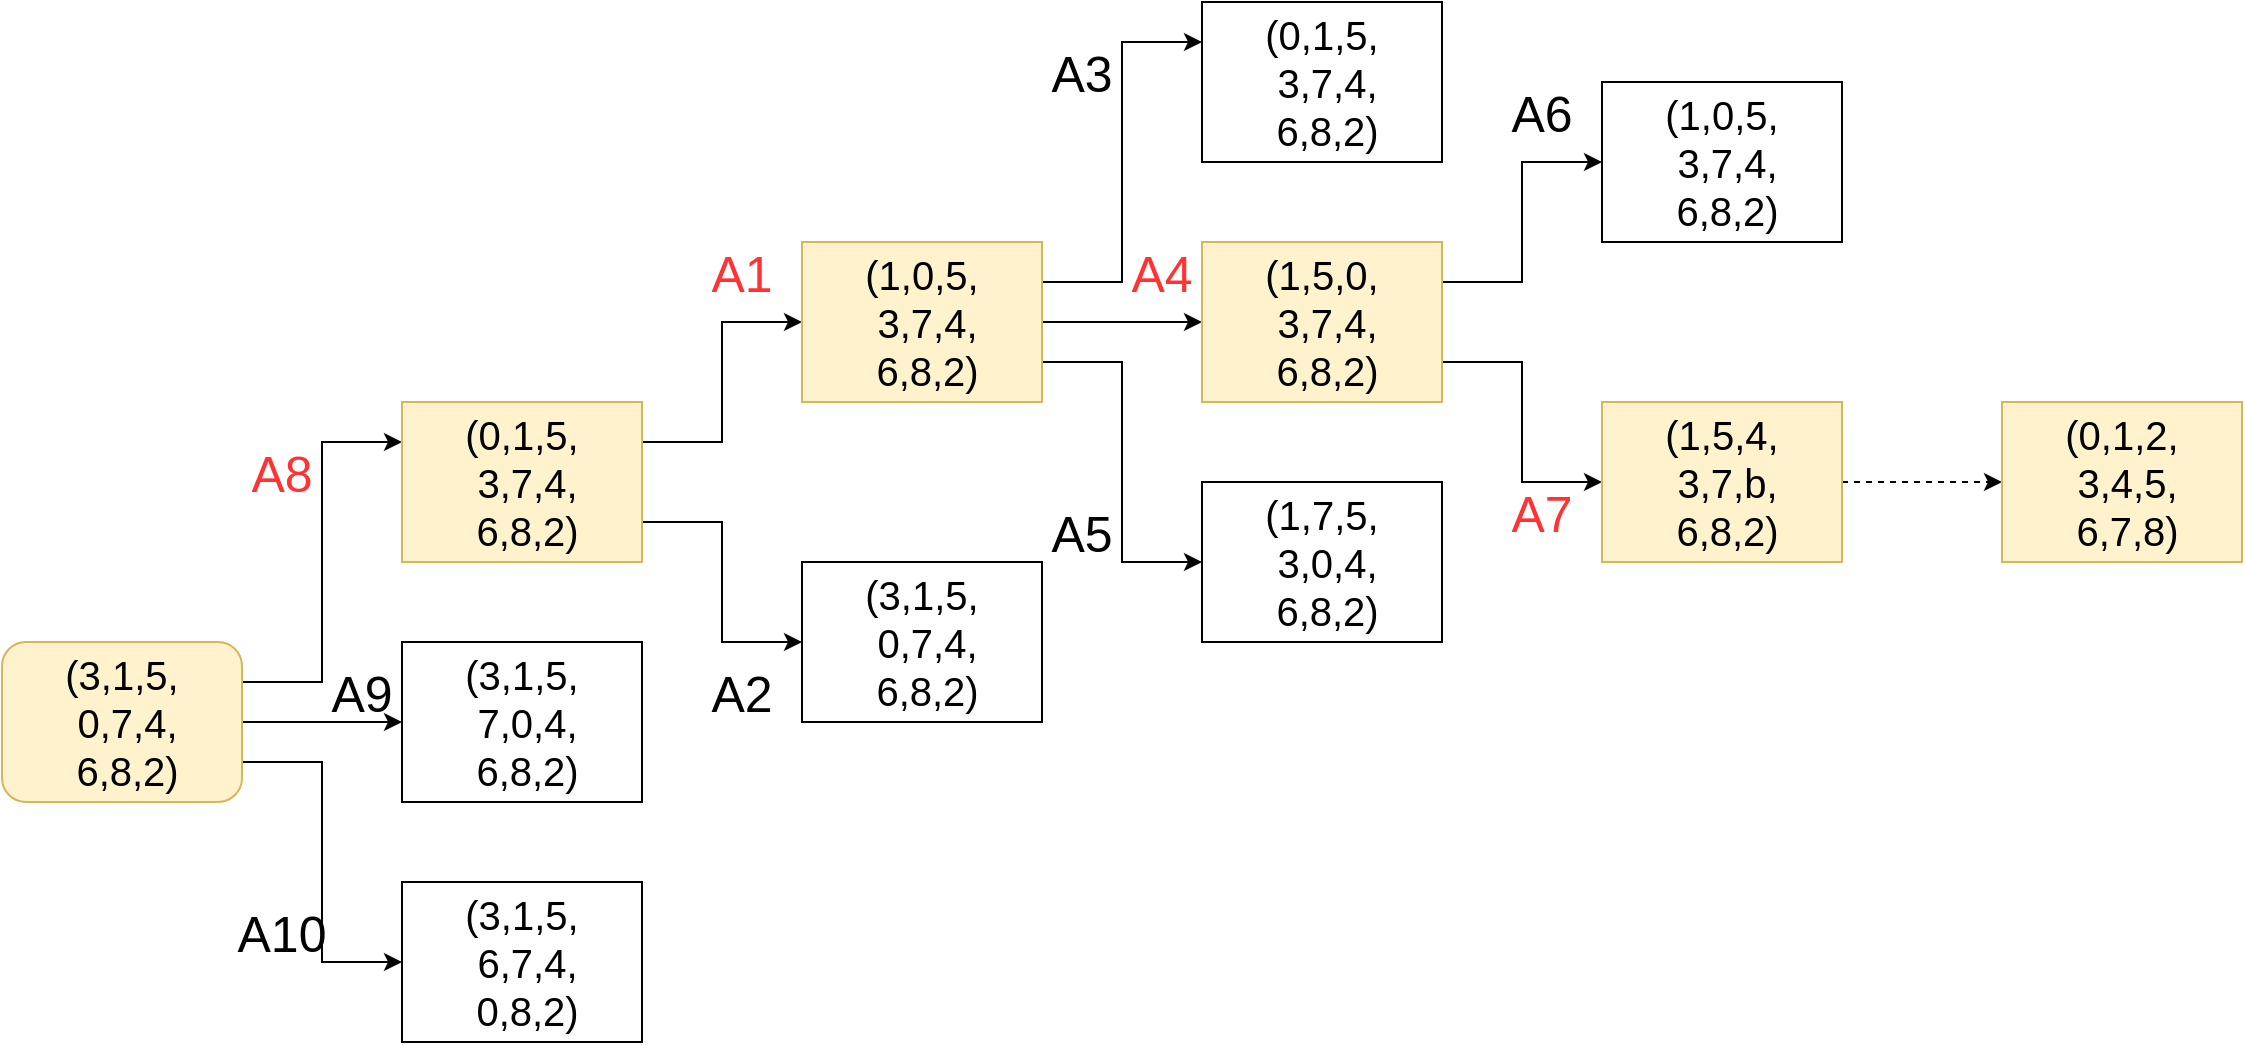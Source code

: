 <mxfile version="17.1.3" type="device"><diagram id="tVRW4Vc5YFkDDZ-vEfjd" name="Page-1"><mxGraphModel dx="1422" dy="743" grid="1" gridSize="10" guides="1" tooltips="1" connect="1" arrows="1" fold="1" page="1" pageScale="1" pageWidth="1169" pageHeight="827" math="0" shadow="0"><root><mxCell id="0"/><mxCell id="1" parent="0"/><mxCell id="ZlpEJZQPKmOikZEM-X-H-12" style="edgeStyle=orthogonalEdgeStyle;rounded=0;orthogonalLoop=1;jettySize=auto;html=1;exitX=1;exitY=0.25;exitDx=0;exitDy=0;entryX=0;entryY=0.25;entryDx=0;entryDy=0;fontSize=20;fontColor=#000000;" edge="1" parent="1" source="4pA_07dRnB1mosAuriCw-1" target="ZlpEJZQPKmOikZEM-X-H-2"><mxGeometry relative="1" as="geometry"/></mxCell><mxCell id="ZlpEJZQPKmOikZEM-X-H-13" style="edgeStyle=orthogonalEdgeStyle;rounded=0;orthogonalLoop=1;jettySize=auto;html=1;exitX=1;exitY=0.5;exitDx=0;exitDy=0;entryX=0;entryY=0.5;entryDx=0;entryDy=0;fontSize=20;fontColor=#000000;" edge="1" parent="1" source="4pA_07dRnB1mosAuriCw-1" target="ZlpEJZQPKmOikZEM-X-H-3"><mxGeometry relative="1" as="geometry"/></mxCell><mxCell id="ZlpEJZQPKmOikZEM-X-H-14" style="edgeStyle=orthogonalEdgeStyle;rounded=0;orthogonalLoop=1;jettySize=auto;html=1;exitX=1;exitY=0.75;exitDx=0;exitDy=0;entryX=0;entryY=0.5;entryDx=0;entryDy=0;fontSize=20;fontColor=#000000;" edge="1" parent="1" source="4pA_07dRnB1mosAuriCw-1" target="ZlpEJZQPKmOikZEM-X-H-4"><mxGeometry relative="1" as="geometry"/></mxCell><mxCell id="4pA_07dRnB1mosAuriCw-1" value="(3,1,5,&lt;br style=&quot;font-size: 20px&quot;&gt;&amp;nbsp;0,7,4,&lt;br style=&quot;font-size: 20px&quot;&gt;&amp;nbsp;6,8,2)" style="rounded=1;whiteSpace=wrap;html=1;fontSize=20;fillColor=#fff2cc;strokeColor=#d6b656;" parent="1" vertex="1"><mxGeometry x="40" y="400" width="120" height="80" as="geometry"/></mxCell><mxCell id="4pA_07dRnB1mosAuriCw-60" value="A8" style="text;html=1;strokeColor=none;fillColor=none;align=center;verticalAlign=middle;whiteSpace=wrap;rounded=0;fontSize=25;fontColor=#FF3333;" parent="1" vertex="1"><mxGeometry x="150" y="300" width="60" height="30" as="geometry"/></mxCell><mxCell id="4pA_07dRnB1mosAuriCw-61" value="A9" style="text;html=1;strokeColor=none;fillColor=none;align=center;verticalAlign=middle;whiteSpace=wrap;rounded=0;fontSize=25;" parent="1" vertex="1"><mxGeometry x="190" y="410" width="60" height="30" as="geometry"/></mxCell><mxCell id="ZlpEJZQPKmOikZEM-X-H-15" style="edgeStyle=orthogonalEdgeStyle;rounded=0;orthogonalLoop=1;jettySize=auto;html=1;exitX=1;exitY=0.25;exitDx=0;exitDy=0;fontSize=20;fontColor=#000000;" edge="1" parent="1" source="ZlpEJZQPKmOikZEM-X-H-2" target="ZlpEJZQPKmOikZEM-X-H-5"><mxGeometry relative="1" as="geometry"/></mxCell><mxCell id="ZlpEJZQPKmOikZEM-X-H-16" style="edgeStyle=orthogonalEdgeStyle;rounded=0;orthogonalLoop=1;jettySize=auto;html=1;exitX=1;exitY=0.75;exitDx=0;exitDy=0;entryX=0;entryY=0.5;entryDx=0;entryDy=0;fontSize=20;fontColor=#000000;" edge="1" parent="1" source="ZlpEJZQPKmOikZEM-X-H-2" target="ZlpEJZQPKmOikZEM-X-H-6"><mxGeometry relative="1" as="geometry"/></mxCell><mxCell id="ZlpEJZQPKmOikZEM-X-H-2" value="(0,1,5,&lt;br style=&quot;font-size: 20px&quot;&gt;&amp;nbsp;3,7,4,&lt;br style=&quot;font-size: 20px&quot;&gt;&amp;nbsp;6,8,2)" style="rounded=1;whiteSpace=wrap;html=1;fontSize=20;arcSize=0;fillColor=#fff2cc;strokeColor=#d6b656;" vertex="1" parent="1"><mxGeometry x="240" y="280" width="120" height="80" as="geometry"/></mxCell><mxCell id="ZlpEJZQPKmOikZEM-X-H-3" value="(3,1,5,&lt;br style=&quot;font-size: 20px&quot;&gt;&amp;nbsp;7,0,4,&lt;br style=&quot;font-size: 20px&quot;&gt;&amp;nbsp;6,8,2)" style="rounded=1;whiteSpace=wrap;html=1;fontSize=20;arcSize=0;" vertex="1" parent="1"><mxGeometry x="240" y="400" width="120" height="80" as="geometry"/></mxCell><mxCell id="ZlpEJZQPKmOikZEM-X-H-4" value="(3,1,5,&lt;br style=&quot;font-size: 20px&quot;&gt;&amp;nbsp;6,7,4,&lt;br style=&quot;font-size: 20px&quot;&gt;&amp;nbsp;0,8,2)" style="rounded=1;whiteSpace=wrap;html=1;fontSize=20;arcSize=0;" vertex="1" parent="1"><mxGeometry x="240" y="520" width="120" height="80" as="geometry"/></mxCell><mxCell id="ZlpEJZQPKmOikZEM-X-H-17" style="edgeStyle=orthogonalEdgeStyle;rounded=0;orthogonalLoop=1;jettySize=auto;html=1;exitX=1;exitY=0.25;exitDx=0;exitDy=0;entryX=0;entryY=0.25;entryDx=0;entryDy=0;fontSize=20;fontColor=#000000;" edge="1" parent="1" source="ZlpEJZQPKmOikZEM-X-H-5" target="ZlpEJZQPKmOikZEM-X-H-7"><mxGeometry relative="1" as="geometry"/></mxCell><mxCell id="ZlpEJZQPKmOikZEM-X-H-18" style="edgeStyle=orthogonalEdgeStyle;rounded=0;orthogonalLoop=1;jettySize=auto;html=1;exitX=1;exitY=0.5;exitDx=0;exitDy=0;entryX=0;entryY=0.5;entryDx=0;entryDy=0;fontSize=20;fontColor=#000000;" edge="1" parent="1" source="ZlpEJZQPKmOikZEM-X-H-5" target="ZlpEJZQPKmOikZEM-X-H-8"><mxGeometry relative="1" as="geometry"/></mxCell><mxCell id="ZlpEJZQPKmOikZEM-X-H-19" style="edgeStyle=orthogonalEdgeStyle;rounded=0;orthogonalLoop=1;jettySize=auto;html=1;exitX=1;exitY=0.75;exitDx=0;exitDy=0;entryX=0;entryY=0.5;entryDx=0;entryDy=0;fontSize=20;fontColor=#000000;" edge="1" parent="1" source="ZlpEJZQPKmOikZEM-X-H-5" target="ZlpEJZQPKmOikZEM-X-H-9"><mxGeometry relative="1" as="geometry"/></mxCell><mxCell id="ZlpEJZQPKmOikZEM-X-H-5" value="(1,0,5,&lt;br style=&quot;font-size: 20px&quot;&gt;&amp;nbsp;3,7,4,&lt;br style=&quot;font-size: 20px&quot;&gt;&amp;nbsp;6,8,2)" style="rounded=1;whiteSpace=wrap;html=1;fontSize=20;arcSize=0;fillColor=#fff2cc;strokeColor=#d6b656;" vertex="1" parent="1"><mxGeometry x="440" y="200" width="120" height="80" as="geometry"/></mxCell><mxCell id="ZlpEJZQPKmOikZEM-X-H-6" value="(3,1,5,&lt;br style=&quot;font-size: 20px&quot;&gt;&amp;nbsp;0,7,4,&lt;br style=&quot;font-size: 20px&quot;&gt;&amp;nbsp;6,8,2)" style="rounded=1;whiteSpace=wrap;html=1;fontSize=20;arcSize=0;" vertex="1" parent="1"><mxGeometry x="440" y="360" width="120" height="80" as="geometry"/></mxCell><mxCell id="ZlpEJZQPKmOikZEM-X-H-7" value="(0,1,5,&lt;br style=&quot;font-size: 20px&quot;&gt;&amp;nbsp;3,7,4,&lt;br style=&quot;font-size: 20px&quot;&gt;&amp;nbsp;6,8,2)" style="rounded=1;whiteSpace=wrap;html=1;fontSize=20;arcSize=0;" vertex="1" parent="1"><mxGeometry x="640" y="80" width="120" height="80" as="geometry"/></mxCell><mxCell id="ZlpEJZQPKmOikZEM-X-H-20" style="edgeStyle=orthogonalEdgeStyle;rounded=0;orthogonalLoop=1;jettySize=auto;html=1;exitX=1;exitY=0.25;exitDx=0;exitDy=0;entryX=0;entryY=0.5;entryDx=0;entryDy=0;fontSize=20;fontColor=#000000;" edge="1" parent="1" source="ZlpEJZQPKmOikZEM-X-H-8" target="ZlpEJZQPKmOikZEM-X-H-10"><mxGeometry relative="1" as="geometry"/></mxCell><mxCell id="ZlpEJZQPKmOikZEM-X-H-21" style="edgeStyle=orthogonalEdgeStyle;rounded=0;orthogonalLoop=1;jettySize=auto;html=1;exitX=1;exitY=0.75;exitDx=0;exitDy=0;entryX=0;entryY=0.5;entryDx=0;entryDy=0;fontSize=20;fontColor=#000000;" edge="1" parent="1" source="ZlpEJZQPKmOikZEM-X-H-8" target="ZlpEJZQPKmOikZEM-X-H-11"><mxGeometry relative="1" as="geometry"/></mxCell><mxCell id="ZlpEJZQPKmOikZEM-X-H-8" value="(1,5,0,&lt;br style=&quot;font-size: 20px&quot;&gt;&amp;nbsp;3,7,4,&lt;br style=&quot;font-size: 20px&quot;&gt;&amp;nbsp;6,8,2)" style="rounded=1;whiteSpace=wrap;html=1;fontSize=20;arcSize=0;fillColor=#fff2cc;strokeColor=#d6b656;" vertex="1" parent="1"><mxGeometry x="640" y="200" width="120" height="80" as="geometry"/></mxCell><mxCell id="ZlpEJZQPKmOikZEM-X-H-9" value="(1,7,5,&lt;br style=&quot;font-size: 20px&quot;&gt;&amp;nbsp;3,0,4,&lt;br style=&quot;font-size: 20px&quot;&gt;&amp;nbsp;6,8,2)" style="rounded=1;whiteSpace=wrap;html=1;fontSize=20;arcSize=0;" vertex="1" parent="1"><mxGeometry x="640" y="320" width="120" height="80" as="geometry"/></mxCell><mxCell id="ZlpEJZQPKmOikZEM-X-H-10" value="(1,0,5,&lt;br style=&quot;font-size: 20px&quot;&gt;&amp;nbsp;3,7,4,&lt;br style=&quot;font-size: 20px&quot;&gt;&amp;nbsp;6,8,2)" style="rounded=1;whiteSpace=wrap;html=1;fontSize=20;arcSize=0;" vertex="1" parent="1"><mxGeometry x="840" y="120" width="120" height="80" as="geometry"/></mxCell><mxCell id="ZlpEJZQPKmOikZEM-X-H-30" style="edgeStyle=orthogonalEdgeStyle;rounded=0;orthogonalLoop=1;jettySize=auto;html=1;exitX=1;exitY=0.5;exitDx=0;exitDy=0;fontSize=20;fontColor=#000000;dashed=1;" edge="1" parent="1" source="ZlpEJZQPKmOikZEM-X-H-11"><mxGeometry relative="1" as="geometry"><mxPoint x="1040" y="320" as="targetPoint"/></mxGeometry></mxCell><mxCell id="ZlpEJZQPKmOikZEM-X-H-11" value="(1,5,4,&lt;br style=&quot;font-size: 20px&quot;&gt;&amp;nbsp;3,7,b,&lt;br style=&quot;font-size: 20px&quot;&gt;&amp;nbsp;6,8,2)" style="rounded=1;whiteSpace=wrap;html=1;fontSize=20;arcSize=0;fillColor=#fff2cc;strokeColor=#d6b656;" vertex="1" parent="1"><mxGeometry x="840" y="280" width="120" height="80" as="geometry"/></mxCell><mxCell id="ZlpEJZQPKmOikZEM-X-H-22" value="A10" style="text;html=1;strokeColor=none;fillColor=none;align=center;verticalAlign=middle;whiteSpace=wrap;rounded=0;fontSize=25;" vertex="1" parent="1"><mxGeometry x="150" y="530" width="60" height="30" as="geometry"/></mxCell><mxCell id="ZlpEJZQPKmOikZEM-X-H-23" value="A1" style="text;html=1;strokeColor=none;fillColor=none;align=center;verticalAlign=middle;whiteSpace=wrap;rounded=0;fontSize=25;fontColor=#FF3333;" vertex="1" parent="1"><mxGeometry x="380" y="200" width="60" height="30" as="geometry"/></mxCell><mxCell id="ZlpEJZQPKmOikZEM-X-H-24" value="A2" style="text;html=1;strokeColor=none;fillColor=none;align=center;verticalAlign=middle;whiteSpace=wrap;rounded=0;fontSize=25;fontColor=#000000;" vertex="1" parent="1"><mxGeometry x="380" y="410" width="60" height="30" as="geometry"/></mxCell><mxCell id="ZlpEJZQPKmOikZEM-X-H-25" value="A3" style="text;html=1;strokeColor=none;fillColor=none;align=center;verticalAlign=middle;whiteSpace=wrap;rounded=0;fontSize=25;fontColor=#000000;" vertex="1" parent="1"><mxGeometry x="550" y="100" width="60" height="30" as="geometry"/></mxCell><mxCell id="ZlpEJZQPKmOikZEM-X-H-26" value="A4" style="text;html=1;strokeColor=none;fillColor=none;align=center;verticalAlign=middle;whiteSpace=wrap;rounded=0;fontSize=25;fontColor=#FF3333;" vertex="1" parent="1"><mxGeometry x="590" y="200" width="60" height="30" as="geometry"/></mxCell><mxCell id="ZlpEJZQPKmOikZEM-X-H-27" value="A5" style="text;html=1;strokeColor=none;fillColor=none;align=center;verticalAlign=middle;whiteSpace=wrap;rounded=0;fontSize=25;fontColor=#000000;" vertex="1" parent="1"><mxGeometry x="550" y="330" width="60" height="30" as="geometry"/></mxCell><mxCell id="ZlpEJZQPKmOikZEM-X-H-28" value="A6" style="text;html=1;strokeColor=none;fillColor=none;align=center;verticalAlign=middle;whiteSpace=wrap;rounded=0;fontSize=25;fontColor=#000000;" vertex="1" parent="1"><mxGeometry x="780" y="120" width="60" height="30" as="geometry"/></mxCell><mxCell id="ZlpEJZQPKmOikZEM-X-H-29" value="A7" style="text;html=1;strokeColor=none;fillColor=none;align=center;verticalAlign=middle;whiteSpace=wrap;rounded=0;fontSize=25;fontColor=#FF3333;" vertex="1" parent="1"><mxGeometry x="780" y="320" width="60" height="30" as="geometry"/></mxCell><mxCell id="ZlpEJZQPKmOikZEM-X-H-31" value="(0,1,2,&lt;br style=&quot;font-size: 20px&quot;&gt;&amp;nbsp;3,4,5,&lt;br style=&quot;font-size: 20px&quot;&gt;&amp;nbsp;6,7,8)" style="rounded=1;whiteSpace=wrap;html=1;fontSize=20;arcSize=0;fillColor=#fff2cc;strokeColor=#d6b656;" vertex="1" parent="1"><mxGeometry x="1040" y="280" width="120" height="80" as="geometry"/></mxCell></root></mxGraphModel></diagram></mxfile>